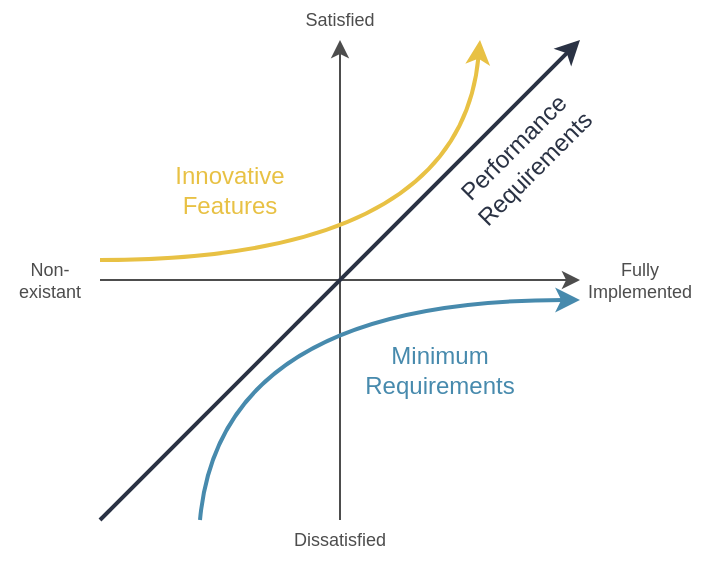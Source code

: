 <mxfile version="22.1.2" type="device" pages="3">
  <diagram name="kano" id="CQsjcMPJf6_W-Fkg5iot">
    <mxGraphModel dx="553" dy="469" grid="1" gridSize="10" guides="1" tooltips="1" connect="1" arrows="1" fold="1" page="1" pageScale="1" pageWidth="827" pageHeight="1169" math="0" shadow="0">
      <root>
        <mxCell id="0" />
        <mxCell id="1" parent="0" />
        <mxCell id="7TF4DkyZLu5KvuaLtqg8-1" value="" style="endArrow=classic;html=1;rounded=0;strokeColor=#4D4D4D;fontColor=#808080;" edge="1" parent="1">
          <mxGeometry width="50" height="50" relative="1" as="geometry">
            <mxPoint x="240" y="360" as="sourcePoint" />
            <mxPoint x="240" y="120" as="targetPoint" />
          </mxGeometry>
        </mxCell>
        <mxCell id="7TF4DkyZLu5KvuaLtqg8-2" value="" style="endArrow=classic;html=1;rounded=0;strokeColor=#4D4D4D;fontColor=#808080;" edge="1" parent="1">
          <mxGeometry width="50" height="50" relative="1" as="geometry">
            <mxPoint x="120" y="240" as="sourcePoint" />
            <mxPoint x="360" y="240" as="targetPoint" />
          </mxGeometry>
        </mxCell>
        <mxCell id="7TF4DkyZLu5KvuaLtqg8-3" value="Fully Implemented" style="text;html=1;strokeColor=none;fillColor=none;align=center;verticalAlign=middle;whiteSpace=wrap;rounded=0;fontColor=#4D4D4D;fontSize=9;" vertex="1" parent="1">
          <mxGeometry x="360" y="230" width="60" height="20" as="geometry" />
        </mxCell>
        <mxCell id="7TF4DkyZLu5KvuaLtqg8-4" value="Non-&lt;br&gt;existant" style="text;html=1;strokeColor=none;fillColor=none;align=center;verticalAlign=middle;whiteSpace=wrap;rounded=0;fontColor=#4D4D4D;fontSize=9;" vertex="1" parent="1">
          <mxGeometry x="70" y="230" width="50" height="20" as="geometry" />
        </mxCell>
        <mxCell id="7TF4DkyZLu5KvuaLtqg8-5" value="Satisfied" style="text;html=1;strokeColor=none;fillColor=none;align=center;verticalAlign=middle;whiteSpace=wrap;rounded=0;fontColor=#4D4D4D;fontSize=9;" vertex="1" parent="1">
          <mxGeometry x="200" y="100" width="80" height="20" as="geometry" />
        </mxCell>
        <mxCell id="7TF4DkyZLu5KvuaLtqg8-6" value="Dissatisfied" style="text;html=1;strokeColor=none;fillColor=none;align=center;verticalAlign=middle;whiteSpace=wrap;rounded=0;fontColor=#4D4D4D;fontSize=9;" vertex="1" parent="1">
          <mxGeometry x="200" y="360" width="80" height="20" as="geometry" />
        </mxCell>
        <mxCell id="7TF4DkyZLu5KvuaLtqg8-7" value="" style="endArrow=classic;html=1;rounded=0;strokeColor=#2A3244;strokeWidth=2;" edge="1" parent="1">
          <mxGeometry width="50" height="50" relative="1" as="geometry">
            <mxPoint x="120" y="360" as="sourcePoint" />
            <mxPoint x="360" y="120" as="targetPoint" />
          </mxGeometry>
        </mxCell>
        <mxCell id="7TF4DkyZLu5KvuaLtqg8-10" value="" style="curved=1;endArrow=classic;html=1;rounded=0;strokeColor=#478AAD;strokeWidth=2;" edge="1" parent="1">
          <mxGeometry width="50" height="50" relative="1" as="geometry">
            <mxPoint x="170" y="360" as="sourcePoint" />
            <mxPoint x="360" y="250" as="targetPoint" />
            <Array as="points">
              <mxPoint x="180" y="250" />
            </Array>
          </mxGeometry>
        </mxCell>
        <mxCell id="7TF4DkyZLu5KvuaLtqg8-12" value="" style="curved=1;endArrow=classic;html=1;rounded=0;strokeColor=#E8C144;strokeWidth=2;" edge="1" parent="1">
          <mxGeometry width="50" height="50" relative="1" as="geometry">
            <mxPoint x="120" y="230" as="sourcePoint" />
            <mxPoint x="310" y="120" as="targetPoint" />
            <Array as="points">
              <mxPoint x="300" y="230" />
            </Array>
          </mxGeometry>
        </mxCell>
        <mxCell id="7TF4DkyZLu5KvuaLtqg8-13" value="Minimum Requirements" style="text;html=1;strokeColor=none;fillColor=none;align=center;verticalAlign=middle;whiteSpace=wrap;rounded=0;fontColor=#478AAD;" vertex="1" parent="1">
          <mxGeometry x="250" y="270" width="80" height="30" as="geometry" />
        </mxCell>
        <mxCell id="7TF4DkyZLu5KvuaLtqg8-14" value="Performance Requirements" style="text;html=1;strokeColor=none;fillColor=none;align=center;verticalAlign=middle;whiteSpace=wrap;rounded=0;fontColor=#2a3244;rotation=-45;" vertex="1" parent="1">
          <mxGeometry x="287.6" y="160.01" width="88.01" height="37.81" as="geometry" />
        </mxCell>
        <mxCell id="7TF4DkyZLu5KvuaLtqg8-15" value="Innovative Features" style="text;html=1;strokeColor=none;fillColor=none;align=center;verticalAlign=middle;whiteSpace=wrap;rounded=0;fontColor=#E8C144;rotation=0;" vertex="1" parent="1">
          <mxGeometry x="150" y="180" width="70" height="30" as="geometry" />
        </mxCell>
      </root>
    </mxGraphModel>
  </diagram>
  <diagram id="45rGuFzGRs4SDzLvW2oj" name="kano_algorithm">
    <mxGraphModel dx="781" dy="662" grid="1" gridSize="10" guides="1" tooltips="1" connect="1" arrows="1" fold="1" page="1" pageScale="1" pageWidth="827" pageHeight="1169" math="0" shadow="0">
      <root>
        <mxCell id="0" />
        <mxCell id="1" parent="0" />
        <mxCell id="vbEET5NmQUDE80bxywDC-15" style="edgeStyle=orthogonalEdgeStyle;rounded=0;orthogonalLoop=1;jettySize=auto;html=1;" edge="1" parent="1" source="vbEET5NmQUDE80bxywDC-4" target="vbEET5NmQUDE80bxywDC-8">
          <mxGeometry relative="1" as="geometry" />
        </mxCell>
        <mxCell id="vbEET5NmQUDE80bxywDC-18" style="edgeStyle=orthogonalEdgeStyle;rounded=0;orthogonalLoop=1;jettySize=auto;html=1;" edge="1" parent="1" source="vbEET5NmQUDE80bxywDC-4" target="vbEET5NmQUDE80bxywDC-5">
          <mxGeometry relative="1" as="geometry" />
        </mxCell>
        <mxCell id="vbEET5NmQUDE80bxywDC-4" value="Will the&lt;br&gt;customer notice it&#39;s missing?" style="rhombus;whiteSpace=wrap;html=1;fillColor=#E8C144;strokeColor=none;" vertex="1" parent="1">
          <mxGeometry x="180" y="250" width="120" height="120" as="geometry" />
        </mxCell>
        <mxCell id="vbEET5NmQUDE80bxywDC-19" style="edgeStyle=orthogonalEdgeStyle;rounded=0;orthogonalLoop=1;jettySize=auto;html=1;entryX=0.5;entryY=0;entryDx=0;entryDy=0;" edge="1" parent="1" source="vbEET5NmQUDE80bxywDC-5" target="vbEET5NmQUDE80bxywDC-11">
          <mxGeometry relative="1" as="geometry" />
        </mxCell>
        <mxCell id="vbEET5NmQUDE80bxywDC-20" style="edgeStyle=orthogonalEdgeStyle;rounded=0;orthogonalLoop=1;jettySize=auto;html=1;entryX=0.5;entryY=0;entryDx=0;entryDy=0;" edge="1" parent="1" source="vbEET5NmQUDE80bxywDC-5" target="vbEET5NmQUDE80bxywDC-12">
          <mxGeometry relative="1" as="geometry" />
        </mxCell>
        <mxCell id="vbEET5NmQUDE80bxywDC-5" value="Will the&lt;br&gt;customer be impressed if you include it?" style="rhombus;whiteSpace=wrap;html=1;fillColor=#E8C144;strokeColor=none;" vertex="1" parent="1">
          <mxGeometry x="330" y="250" width="120" height="120" as="geometry" />
        </mxCell>
        <mxCell id="vbEET5NmQUDE80bxywDC-13" style="edgeStyle=orthogonalEdgeStyle;rounded=0;orthogonalLoop=1;jettySize=auto;html=1;" edge="1" parent="1" source="vbEET5NmQUDE80bxywDC-6" target="vbEET5NmQUDE80bxywDC-7">
          <mxGeometry relative="1" as="geometry" />
        </mxCell>
        <mxCell id="vbEET5NmQUDE80bxywDC-6" value="Start" style="rounded=1;whiteSpace=wrap;html=1;arcSize=50;fillColor=#2A3244;fontColor=#FFFFFF;" vertex="1" parent="1">
          <mxGeometry x="180" y="70" width="120" height="40" as="geometry" />
        </mxCell>
        <mxCell id="vbEET5NmQUDE80bxywDC-14" style="edgeStyle=orthogonalEdgeStyle;rounded=0;orthogonalLoop=1;jettySize=auto;html=1;" edge="1" parent="1" source="vbEET5NmQUDE80bxywDC-7" target="vbEET5NmQUDE80bxywDC-4">
          <mxGeometry relative="1" as="geometry" />
        </mxCell>
        <mxCell id="vbEET5NmQUDE80bxywDC-7" value="Generate a list of requirements." style="rounded=0;whiteSpace=wrap;html=1;fillColor=#2A3244;strokeColor=none;fontColor=#FFFFFF;" vertex="1" parent="1">
          <mxGeometry x="180" y="150" width="120" height="60" as="geometry" />
        </mxCell>
        <mxCell id="vbEET5NmQUDE80bxywDC-16" style="edgeStyle=orthogonalEdgeStyle;rounded=0;orthogonalLoop=1;jettySize=auto;html=1;" edge="1" parent="1" source="vbEET5NmQUDE80bxywDC-8" target="vbEET5NmQUDE80bxywDC-9">
          <mxGeometry relative="1" as="geometry" />
        </mxCell>
        <mxCell id="vbEET5NmQUDE80bxywDC-17" style="edgeStyle=orthogonalEdgeStyle;rounded=0;orthogonalLoop=1;jettySize=auto;html=1;" edge="1" parent="1" source="vbEET5NmQUDE80bxywDC-8" target="vbEET5NmQUDE80bxywDC-10">
          <mxGeometry relative="1" as="geometry" />
        </mxCell>
        <mxCell id="vbEET5NmQUDE80bxywDC-8" value="Will the&lt;br&gt;customer be&lt;br&gt;impressed if you&lt;br&gt;do it well?" style="rhombus;whiteSpace=wrap;html=1;fillColor=#E8C144;strokeColor=none;" vertex="1" parent="1">
          <mxGeometry x="180" y="410" width="120" height="120" as="geometry" />
        </mxCell>
        <mxCell id="vbEET5NmQUDE80bxywDC-9" value="Minimum&lt;br&gt;Requirement" style="rounded=1;whiteSpace=wrap;html=1;arcSize=50;fillColor=#2A3244;strokeColor=none;fontColor=#FFFFFF;" vertex="1" parent="1">
          <mxGeometry x="30" y="570" width="120" height="40" as="geometry" />
        </mxCell>
        <mxCell id="vbEET5NmQUDE80bxywDC-10" value="Performance&lt;br&gt;Requirement" style="rounded=1;whiteSpace=wrap;html=1;arcSize=50;fillColor=#2A3244;strokeColor=none;fontColor=#FFFFFF;" vertex="1" parent="1">
          <mxGeometry x="180" y="570" width="120" height="40" as="geometry" />
        </mxCell>
        <mxCell id="vbEET5NmQUDE80bxywDC-11" value="Innovative&lt;br&gt;Feature" style="rounded=1;whiteSpace=wrap;html=1;arcSize=50;fillColor=#2A3244;strokeColor=none;fontColor=#FFFFFF;" vertex="1" parent="1">
          <mxGeometry x="330" y="570" width="120" height="40" as="geometry" />
        </mxCell>
        <mxCell id="vbEET5NmQUDE80bxywDC-12" value="Not&lt;br&gt;Required" style="rounded=1;whiteSpace=wrap;html=1;arcSize=50;fillColor=#2A3244;strokeColor=none;fontColor=#FFFFFF;" vertex="1" parent="1">
          <mxGeometry x="480" y="570" width="120" height="40" as="geometry" />
        </mxCell>
        <mxCell id="vbEET5NmQUDE80bxywDC-21" value="No" style="text;html=1;strokeColor=none;fillColor=none;align=center;verticalAlign=middle;whiteSpace=wrap;rounded=0;" vertex="1" parent="1">
          <mxGeometry x="140" y="440" width="40" height="30" as="geometry" />
        </mxCell>
        <mxCell id="vbEET5NmQUDE80bxywDC-22" value="Yes" style="text;html=1;strokeColor=none;fillColor=none;align=center;verticalAlign=middle;whiteSpace=wrap;rounded=0;" vertex="1" parent="1">
          <mxGeometry x="210" y="530" width="30" height="30" as="geometry" />
        </mxCell>
        <mxCell id="vbEET5NmQUDE80bxywDC-23" value="No" style="text;html=1;strokeColor=none;fillColor=none;align=center;verticalAlign=middle;whiteSpace=wrap;rounded=0;" vertex="1" parent="1">
          <mxGeometry x="290" y="280" width="40" height="30" as="geometry" />
        </mxCell>
        <mxCell id="vbEET5NmQUDE80bxywDC-24" value="Yes" style="text;html=1;strokeColor=none;fillColor=none;align=center;verticalAlign=middle;whiteSpace=wrap;rounded=0;" vertex="1" parent="1">
          <mxGeometry x="210" y="370" width="30" height="30" as="geometry" />
        </mxCell>
        <mxCell id="vbEET5NmQUDE80bxywDC-25" value="No" style="text;html=1;strokeColor=none;fillColor=none;align=center;verticalAlign=middle;whiteSpace=wrap;rounded=0;" vertex="1" parent="1">
          <mxGeometry x="440" y="280" width="40" height="30" as="geometry" />
        </mxCell>
        <mxCell id="vbEET5NmQUDE80bxywDC-26" value="Yes" style="text;html=1;strokeColor=none;fillColor=none;align=center;verticalAlign=middle;whiteSpace=wrap;rounded=0;" vertex="1" parent="1">
          <mxGeometry x="350" y="370" width="40" height="30" as="geometry" />
        </mxCell>
      </root>
    </mxGraphModel>
  </diagram>
  <diagram id="RD6wAbpgAoO074Aij9KO" name="kano_spir">
    <mxGraphModel dx="489" dy="322" grid="1" gridSize="10" guides="1" tooltips="1" connect="1" arrows="1" fold="1" page="1" pageScale="1" pageWidth="827" pageHeight="1169" math="0" shadow="0">
      <root>
        <mxCell id="0" />
        <mxCell id="1" parent="0" />
        <mxCell id="sC5BFJDIJjfzclcPVe-w-1" value="" style="endArrow=classic;html=1;rounded=0;strokeColor=#999999;fontColor=#4D4D4D;" edge="1" parent="1">
          <mxGeometry width="50" height="50" relative="1" as="geometry">
            <mxPoint x="240" y="370" as="sourcePoint" />
            <mxPoint x="240" y="80" as="targetPoint" />
          </mxGeometry>
        </mxCell>
        <mxCell id="sC5BFJDIJjfzclcPVe-w-2" value="" style="endArrow=classic;html=1;rounded=0;strokeColor=#999999;fontColor=#4D4D4D;" edge="1" parent="1">
          <mxGeometry width="50" height="50" relative="1" as="geometry">
            <mxPoint x="120" y="240" as="sourcePoint" />
            <mxPoint x="400" y="240" as="targetPoint" />
          </mxGeometry>
        </mxCell>
        <mxCell id="sC5BFJDIJjfzclcPVe-w-3" value="Fully Implemented" style="text;html=1;strokeColor=none;fillColor=none;align=center;verticalAlign=middle;whiteSpace=wrap;rounded=0;fontColor=#4D4D4D;fontSize=9;" vertex="1" parent="1">
          <mxGeometry x="403" y="230" width="60" height="20" as="geometry" />
        </mxCell>
        <mxCell id="sC5BFJDIJjfzclcPVe-w-4" value="Non-&lt;br&gt;existant" style="text;html=1;strokeColor=none;fillColor=none;align=center;verticalAlign=middle;whiteSpace=wrap;rounded=0;fontColor=#4D4D4D;fontSize=9;" vertex="1" parent="1">
          <mxGeometry x="70" y="230" width="50" height="20" as="geometry" />
        </mxCell>
        <mxCell id="sC5BFJDIJjfzclcPVe-w-5" value="Satisfied" style="text;html=1;strokeColor=none;fillColor=none;align=center;verticalAlign=middle;whiteSpace=wrap;rounded=0;fontColor=#4D4D4D;fontSize=9;" vertex="1" parent="1">
          <mxGeometry x="199" y="60" width="80" height="20" as="geometry" />
        </mxCell>
        <mxCell id="sC5BFJDIJjfzclcPVe-w-6" value="Dissatisfied" style="text;html=1;strokeColor=none;fillColor=none;align=center;verticalAlign=middle;whiteSpace=wrap;rounded=0;fontColor=#4D4D4D;fontSize=9;" vertex="1" parent="1">
          <mxGeometry x="199" y="370" width="80" height="20" as="geometry" />
        </mxCell>
        <mxCell id="sC5BFJDIJjfzclcPVe-w-7" value="" style="endArrow=classic;html=1;rounded=0;strokeColor=#2A3244;strokeWidth=2;" edge="1" parent="1">
          <mxGeometry width="50" height="50" relative="1" as="geometry">
            <mxPoint x="120" y="360" as="sourcePoint" />
            <mxPoint x="400" y="80" as="targetPoint" />
          </mxGeometry>
        </mxCell>
        <mxCell id="sC5BFJDIJjfzclcPVe-w-8" value="" style="curved=1;endArrow=classic;html=1;rounded=0;strokeColor=#478AAD;strokeWidth=2;fontColor=#4581AC;" edge="1" parent="1">
          <mxGeometry width="50" height="50" relative="1" as="geometry">
            <mxPoint x="170" y="360" as="sourcePoint" />
            <mxPoint x="360" y="250" as="targetPoint" />
            <Array as="points">
              <mxPoint x="180" y="250" />
            </Array>
          </mxGeometry>
        </mxCell>
        <mxCell id="sC5BFJDIJjfzclcPVe-w-9" value="" style="curved=1;endArrow=classic;html=1;rounded=0;strokeColor=#E8C144;strokeWidth=2;" edge="1" parent="1">
          <mxGeometry width="50" height="50" relative="1" as="geometry">
            <mxPoint x="120" y="230" as="sourcePoint" />
            <mxPoint x="310" y="120" as="targetPoint" />
            <Array as="points">
              <mxPoint x="300" y="230" />
            </Array>
          </mxGeometry>
        </mxCell>
        <mxCell id="sC5BFJDIJjfzclcPVe-w-13" value="• Small tank for tests" style="text;html=1;strokeColor=none;fillColor=none;align=left;verticalAlign=middle;whiteSpace=wrap;rounded=0;fontSize=10;fontColor=#2A3244;" vertex="1" parent="1">
          <mxGeometry x="258" y="220" width="100" height="20" as="geometry" />
        </mxCell>
        <mxCell id="sC5BFJDIJjfzclcPVe-w-16" value="• Easy recovery" style="text;html=1;strokeColor=none;fillColor=none;align=left;verticalAlign=middle;whiteSpace=wrap;rounded=0;fontSize=10;flipV=1;flipH=0;fontColor=#2A3244;" vertex="1" parent="1">
          <mxGeometry x="268" y="208" width="100" height="16" as="geometry" />
        </mxCell>
        <mxCell id="sC5BFJDIJjfzclcPVe-w-17" value="• Carry weight" style="text;html=1;strokeColor=none;fillColor=none;align=left;verticalAlign=middle;whiteSpace=wrap;rounded=0;fontSize=10;flipV=1;flipH=0;fontColor=#2A3244;" vertex="1" parent="1">
          <mxGeometry x="279" y="195" width="70" height="16" as="geometry" />
        </mxCell>
        <mxCell id="sC5BFJDIJjfzclcPVe-w-18" value="• Sensor specs." style="text;html=1;strokeColor=none;fillColor=none;align=left;verticalAlign=middle;whiteSpace=wrap;rounded=0;fontSize=10;flipV=1;flipH=0;fontColor=#2A3244;" vertex="1" parent="1">
          <mxGeometry x="293" y="181" width="90" height="16" as="geometry" />
        </mxCell>
        <mxCell id="sC5BFJDIJjfzclcPVe-w-19" value="• Post-cleaning assessment" style="text;html=1;strokeColor=none;fillColor=none;align=left;verticalAlign=middle;whiteSpace=wrap;rounded=0;fontSize=10;flipV=1;flipH=0;fontColor=#2A3244;" vertex="1" parent="1">
          <mxGeometry x="307" y="168" width="130" height="16" as="geometry" />
        </mxCell>
        <mxCell id="sC5BFJDIJjfzclcPVe-w-20" value="• Manipulator specs" style="text;html=1;strokeColor=none;fillColor=none;align=left;verticalAlign=middle;whiteSpace=wrap;rounded=0;fontSize=10;flipV=1;flipH=0;fontColor=#2A3244;" vertex="1" parent="1">
          <mxGeometry x="320" y="154" width="93" height="16" as="geometry" />
        </mxCell>
        <mxCell id="sC5BFJDIJjfzclcPVe-w-21" value="• External effects on sensors" style="text;html=1;strokeColor=none;fillColor=none;align=left;verticalAlign=middle;whiteSpace=wrap;rounded=0;fontSize=10;flipV=1;flipH=0;fontColor=#2A3244;" vertex="1" parent="1">
          <mxGeometry x="333.5" y="141" width="131.5" height="16" as="geometry" />
        </mxCell>
        <mxCell id="sC5BFJDIJjfzclcPVe-w-22" value="• Bridge condition" style="text;html=1;strokeColor=none;fillColor=none;align=left;verticalAlign=middle;whiteSpace=wrap;rounded=0;fontSize=10;flipV=1;flipH=0;fontColor=#2A3244;" vertex="1" parent="1">
          <mxGeometry x="348" y="127" width="82" height="16" as="geometry" />
        </mxCell>
        <mxCell id="sC5BFJDIJjfzclcPVe-w-23" value="• Cleaning parameters" style="text;html=1;strokeColor=none;fillColor=none;align=left;verticalAlign=middle;whiteSpace=wrap;rounded=0;fontSize=10;flipV=1;flipH=0;fontColor=#2A3244;" vertex="1" parent="1">
          <mxGeometry x="361" y="114" width="102" height="16" as="geometry" />
        </mxCell>
        <mxCell id="sC5BFJDIJjfzclcPVe-w-24" value="• Autonomous control" style="text;html=1;strokeColor=none;fillColor=none;align=left;verticalAlign=middle;whiteSpace=wrap;rounded=0;fontSize=10;flipV=1;flipH=0;fontColor=#2A3244;" vertex="1" parent="1">
          <mxGeometry x="377" y="100" width="102" height="16" as="geometry" />
        </mxCell>
        <mxCell id="sC5BFJDIJjfzclcPVe-w-26" value="• Electromagnetic interference" style="text;html=1;strokeColor=none;fillColor=none;align=left;verticalAlign=middle;whiteSpace=wrap;rounded=0;fontSize=10;fontColor=#4581AC;flipV=1;" vertex="1" parent="1">
          <mxGeometry x="174" y="349" width="142" height="20" as="geometry" />
        </mxCell>
        <mxCell id="sC5BFJDIJjfzclcPVe-w-27" value="• Safety" style="text;html=1;strokeColor=none;fillColor=none;align=left;verticalAlign=middle;whiteSpace=wrap;rounded=0;fontSize=10;fontColor=#4581AC;flipV=1;" vertex="1" parent="1">
          <mxGeometry x="181" y="319" width="42" height="20" as="geometry" />
        </mxCell>
        <mxCell id="sC5BFJDIJjfzclcPVe-w-28" value="• Manual control" style="text;html=1;strokeColor=none;fillColor=none;align=left;verticalAlign=middle;whiteSpace=wrap;rounded=0;fontSize=10;fontColor=#4581AC;flipV=1;" vertex="1" parent="1">
          <mxGeometry x="189" y="299" width="90" height="20" as="geometry" />
        </mxCell>
        <mxCell id="sC5BFJDIJjfzclcPVe-w-29" value="• Sensor routing" style="text;html=1;strokeColor=none;fillColor=none;align=left;verticalAlign=middle;whiteSpace=wrap;rounded=0;fontSize=10;fontColor=#4581AC;flipV=1;" vertex="1" parent="1">
          <mxGeometry x="200" y="288" width="90" height="20" as="geometry" />
        </mxCell>
        <mxCell id="sC5BFJDIJjfzclcPVe-w-30" value="• Cable mounting" style="text;html=1;strokeColor=none;fillColor=none;align=left;verticalAlign=middle;whiteSpace=wrap;rounded=0;fontSize=10;fontColor=#4581AC;flipV=1;" vertex="1" parent="1">
          <mxGeometry x="227" y="268" width="90" height="20" as="geometry" />
        </mxCell>
        <mxCell id="sC5BFJDIJjfzclcPVe-w-31" value="• Pre-swim checks" style="text;html=1;strokeColor=none;fillColor=none;align=left;verticalAlign=middle;whiteSpace=wrap;rounded=0;fontSize=10;fontColor=#4581AC;flipV=1;" vertex="1" parent="1">
          <mxGeometry x="178" y="329" width="90" height="20" as="geometry" />
        </mxCell>
        <mxCell id="sC5BFJDIJjfzclcPVe-w-32" value="• Logistics" style="text;html=1;strokeColor=none;fillColor=none;align=left;verticalAlign=middle;whiteSpace=wrap;rounded=0;fontSize=10;fontColor=#4581AC;flipV=1;" vertex="1" parent="1">
          <mxGeometry x="176" y="339" width="90" height="20" as="geometry" />
        </mxCell>
        <mxCell id="sC5BFJDIJjfzclcPVe-w-33" value="• Hydrodynamics" style="text;html=1;strokeColor=none;fillColor=none;align=left;verticalAlign=middle;whiteSpace=wrap;rounded=0;fontSize=10;fontColor=#4581AC;flipV=1;" vertex="1" parent="1">
          <mxGeometry x="183" y="309" width="87" height="20" as="geometry" />
        </mxCell>
        <mxCell id="sC5BFJDIJjfzclcPVe-w-34" value="• Docking" style="text;html=1;strokeColor=none;fillColor=none;align=left;verticalAlign=middle;whiteSpace=wrap;rounded=0;fontSize=10;fontColor=#4581AC;flipV=1;" vertex="1" parent="1">
          <mxGeometry x="209" y="278" width="51" height="20" as="geometry" />
        </mxCell>
        <mxCell id="sC5BFJDIJjfzclcPVe-w-35" value="• Leaking &amp;amp; corrosion" style="text;html=1;strokeColor=none;fillColor=none;align=left;verticalAlign=middle;whiteSpace=wrap;rounded=0;fontSize=10;fontColor=#4581AC;flipV=1;" vertex="1" parent="1">
          <mxGeometry x="249" y="258" width="100" height="20" as="geometry" />
        </mxCell>
        <mxCell id="sC5BFJDIJjfzclcPVe-w-36" value="• Debris" style="text;html=1;strokeColor=none;fillColor=none;align=left;verticalAlign=middle;whiteSpace=wrap;rounded=0;fontSize=10;fontColor=#4581AC;flipV=1;" vertex="1" parent="1">
          <mxGeometry x="302" y="248" width="60" height="20" as="geometry" />
        </mxCell>
        <mxCell id="sC5BFJDIJjfzclcPVe-w-37" value="• VR headset" style="text;html=1;strokeColor=none;fillColor=none;align=left;verticalAlign=middle;whiteSpace=wrap;rounded=0;fontSize=10;fontColor=#E8C144;" vertex="1" parent="1">
          <mxGeometry x="119" y="204" width="70" height="20" as="geometry" />
        </mxCell>
        <mxCell id="sC5BFJDIJjfzclcPVe-w-38" value="• 360 camera" style="text;html=1;strokeColor=none;fillColor=none;align=left;verticalAlign=middle;whiteSpace=wrap;rounded=0;fontSize=10;fontColor=#E8C144;" vertex="1" parent="1">
          <mxGeometry x="177" y="188" width="70" height="20" as="geometry" />
        </mxCell>
        <mxCell id="sC5BFJDIJjfzclcPVe-w-39" value="• Biomimicry" style="text;html=1;strokeColor=none;fillColor=none;align=left;verticalAlign=middle;whiteSpace=wrap;rounded=0;fontSize=10;fontColor=#E8C144;" vertex="1" parent="1">
          <mxGeometry x="247" y="134" width="60" height="20" as="geometry" />
        </mxCell>
        <mxCell id="sC5BFJDIJjfzclcPVe-w-40" value="• Haptics" style="text;html=1;strokeColor=none;fillColor=none;align=left;verticalAlign=middle;whiteSpace=wrap;rounded=0;fontSize=10;fontColor=#E8C144;" vertex="1" parent="1">
          <mxGeometry x="243" y="161" width="49" height="20" as="geometry" />
        </mxCell>
      </root>
    </mxGraphModel>
  </diagram>
</mxfile>
